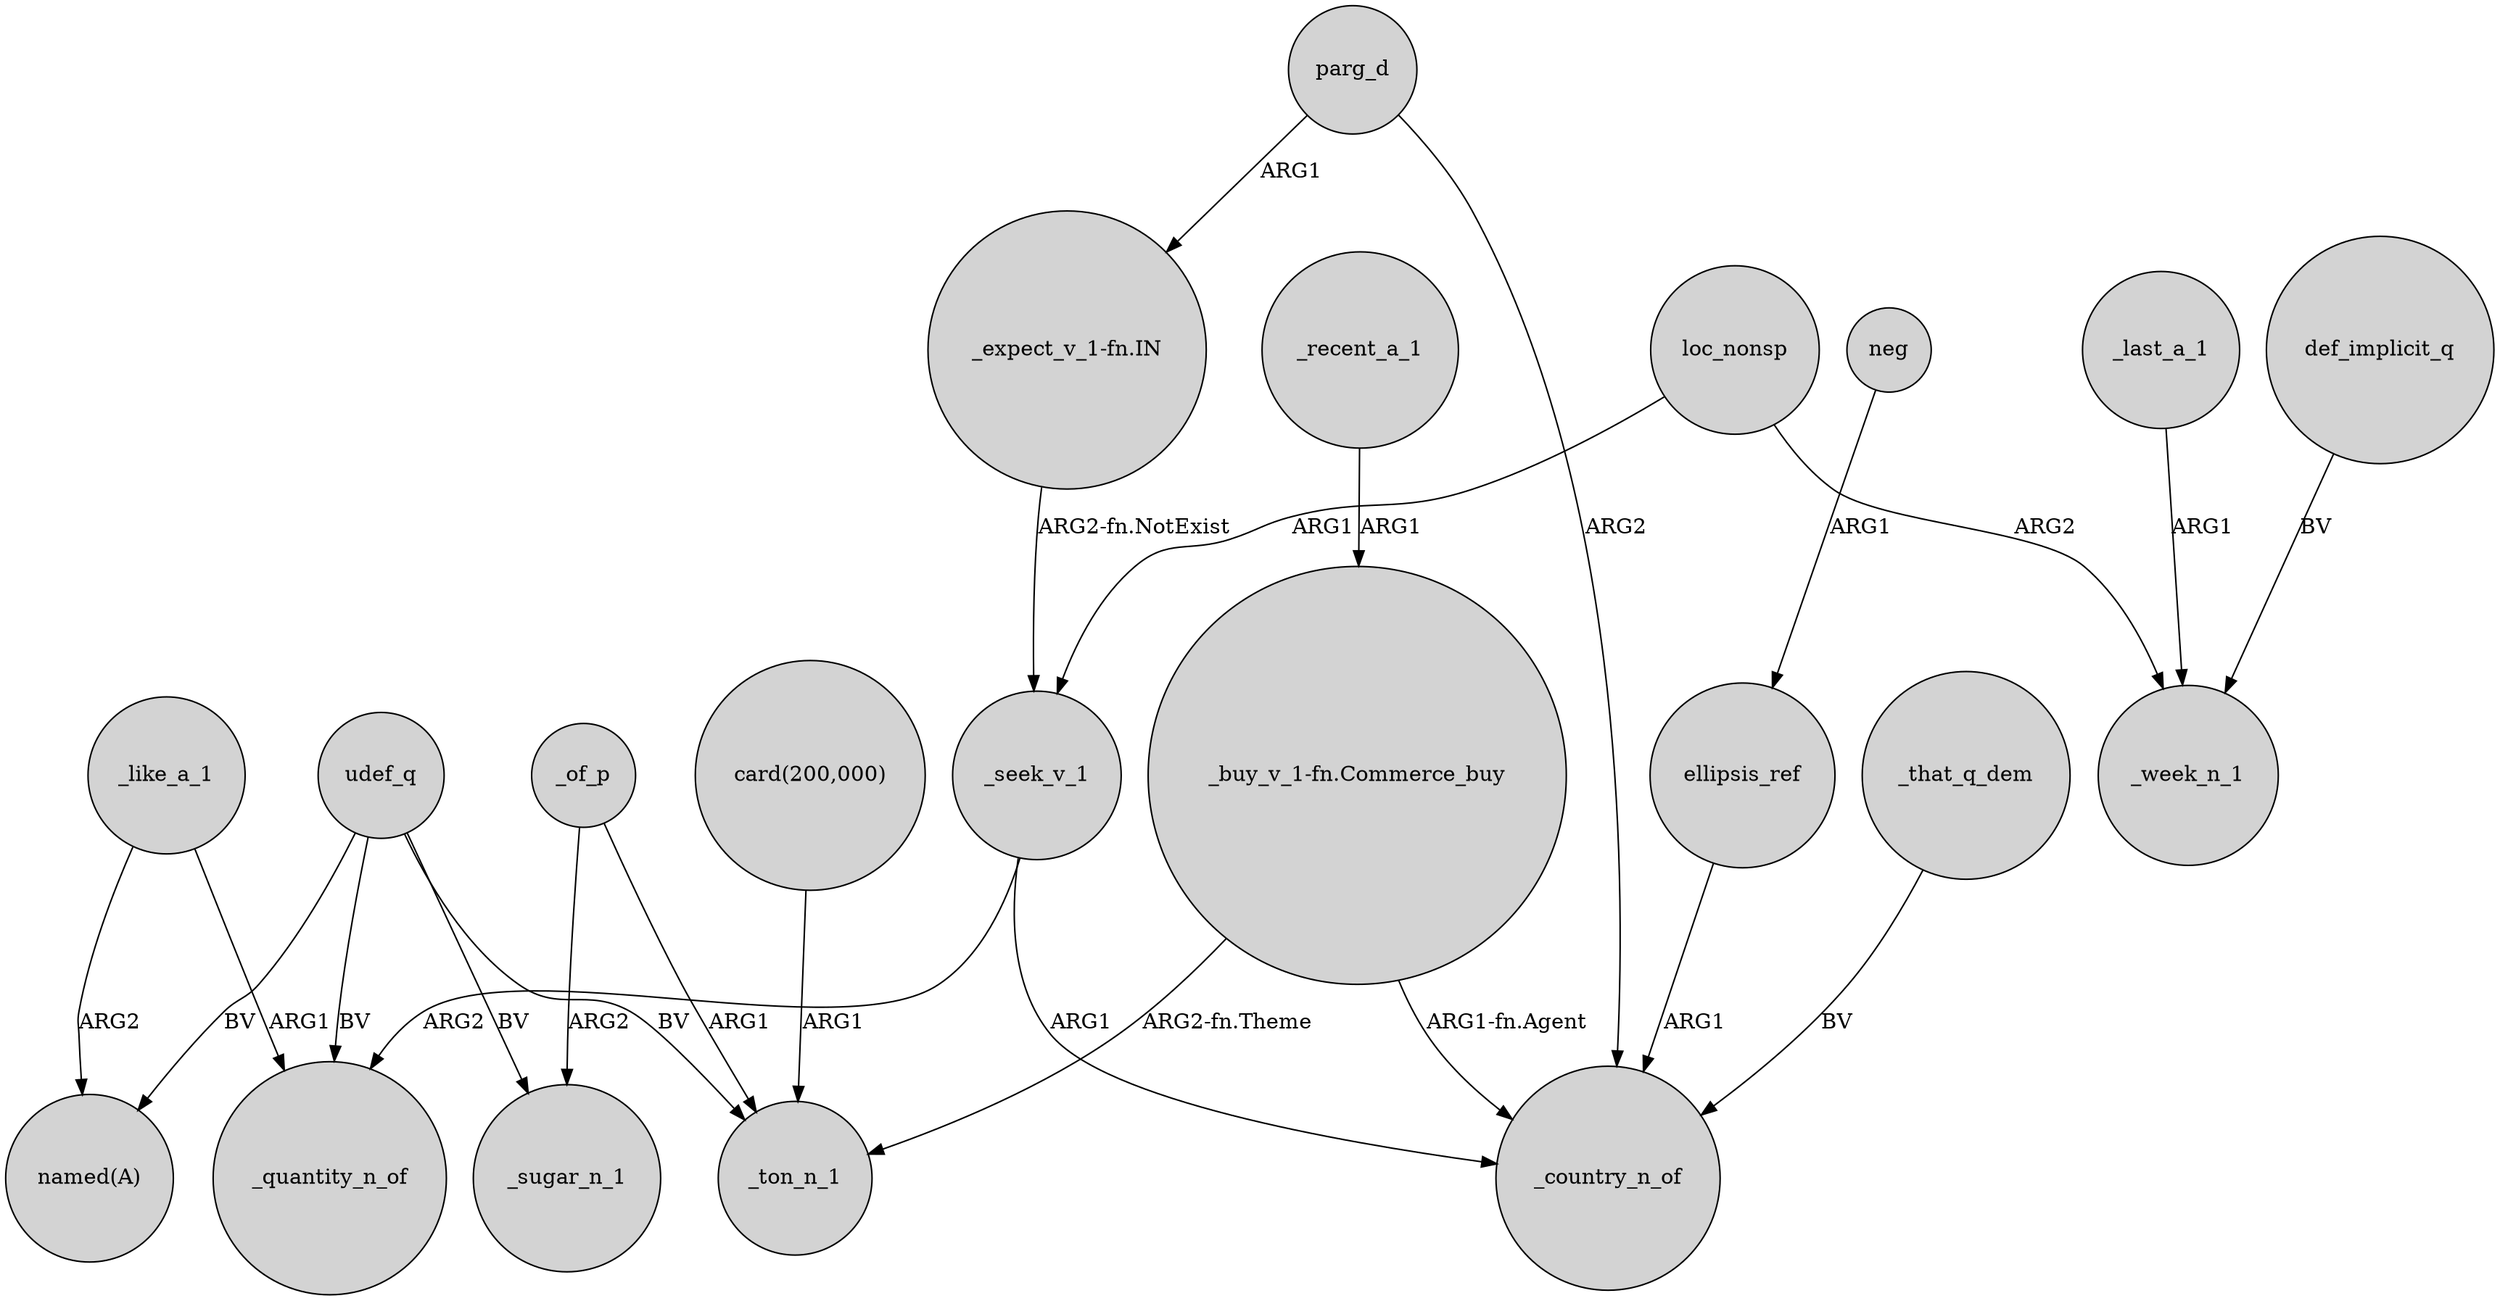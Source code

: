 digraph {
	node [shape=circle style=filled]
	_like_a_1 -> "named(A)" [label=ARG2]
	def_implicit_q -> _week_n_1 [label=BV]
	_that_q_dem -> _country_n_of [label=BV]
	_seek_v_1 -> _quantity_n_of [label=ARG2]
	_of_p -> _ton_n_1 [label=ARG1]
	parg_d -> _country_n_of [label=ARG2]
	"_buy_v_1-fn.Commerce_buy" -> _ton_n_1 [label="ARG2-fn.Theme"]
	_recent_a_1 -> "_buy_v_1-fn.Commerce_buy" [label=ARG1]
	_seek_v_1 -> _country_n_of [label=ARG1]
	"card(200,000)" -> _ton_n_1 [label=ARG1]
	udef_q -> _sugar_n_1 [label=BV]
	_like_a_1 -> _quantity_n_of [label=ARG1]
	neg -> ellipsis_ref [label=ARG1]
	"_buy_v_1-fn.Commerce_buy" -> _country_n_of [label="ARG1-fn.Agent"]
	loc_nonsp -> _week_n_1 [label=ARG2]
	udef_q -> _quantity_n_of [label=BV]
	_of_p -> _sugar_n_1 [label=ARG2]
	parg_d -> "_expect_v_1-fn.IN" [label=ARG1]
	loc_nonsp -> _seek_v_1 [label=ARG1]
	_last_a_1 -> _week_n_1 [label=ARG1]
	ellipsis_ref -> _country_n_of [label=ARG1]
	"_expect_v_1-fn.IN" -> _seek_v_1 [label="ARG2-fn.NotExist"]
	udef_q -> "named(A)" [label=BV]
	udef_q -> _ton_n_1 [label=BV]
}

